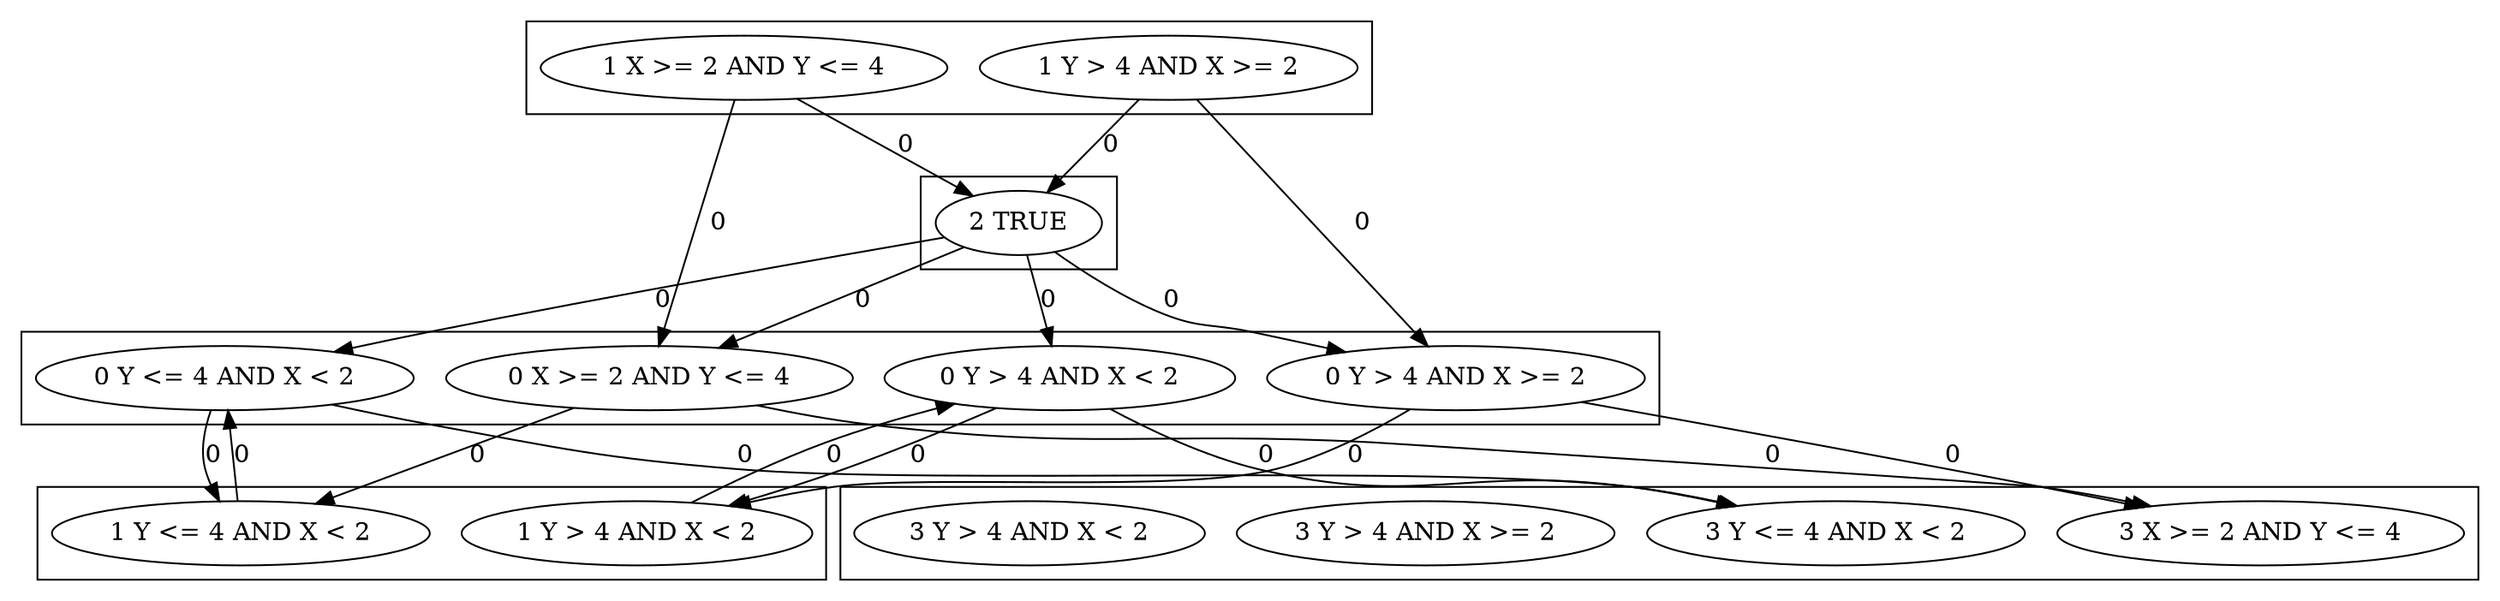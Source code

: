 digraph "Bisimilarity quotient graph" {
subgraph cluster_0 { 
rank = same; 
"0 Y <= 4 AND X < 2";
"0 Y > 4 AND X < 2";
"0 X >= 2 AND Y <= 4";
"0 Y > 4 AND X >= 2";
}
subgraph cluster_1 { 
rank = same; 
"1 X >= 2 AND Y <= 4";
"1 Y > 4 AND X >= 2";
}
subgraph cluster_2 { 
rank = same; 
"1 Y <= 4 AND X < 2";
"1 Y > 4 AND X < 2";
}
subgraph cluster_3 { 
rank = same; 
"2 TRUE";
}
subgraph cluster_4 { 
rank = same; 
"3 X >= 2 AND Y <= 4";
"3 Y <= 4 AND X < 2";
"3 Y > 4 AND X >= 2";
"3 Y > 4 AND X < 2";
}
"1 Y <= 4 AND X < 2" -> "0 Y <= 4 AND X < 2" [label = "0"]
"2 TRUE" -> "0 Y <= 4 AND X < 2" [label = "0"]
"1 Y > 4 AND X < 2" -> "0 Y > 4 AND X < 2" [label = "0"]
"2 TRUE" -> "0 Y > 4 AND X < 2" [label = "0"]
"1 X >= 2 AND Y <= 4" -> "0 X >= 2 AND Y <= 4" [label = "0"]
"2 TRUE" -> "0 X >= 2 AND Y <= 4" [label = "0"]
"1 Y > 4 AND X >= 2" -> "0 Y > 4 AND X >= 2" [label = "0"]
"2 TRUE" -> "0 Y > 4 AND X >= 2" [label = "0"]
"0 Y <= 4 AND X < 2" -> "1 Y <= 4 AND X < 2" [label = "0"]
"0 X >= 2 AND Y <= 4" -> "1 Y <= 4 AND X < 2" [label = "0"]
"0 Y > 4 AND X < 2" -> "1 Y > 4 AND X < 2" [label = "0"]
"0 Y > 4 AND X >= 2" -> "1 Y > 4 AND X < 2" [label = "0"]
"1 X >= 2 AND Y <= 4" -> "2 TRUE" [label = "0"]
"1 Y > 4 AND X >= 2" -> "2 TRUE" [label = "0"]
"0 X >= 2 AND Y <= 4" -> "3 X >= 2 AND Y <= 4" [label = "0"]
"0 Y > 4 AND X >= 2" -> "3 X >= 2 AND Y <= 4" [label = "0"]
"0 Y <= 4 AND X < 2" -> "3 Y <= 4 AND X < 2" [label = "0"]
"0 Y > 4 AND X < 2" -> "3 Y <= 4 AND X < 2" [label = "0"]
}

